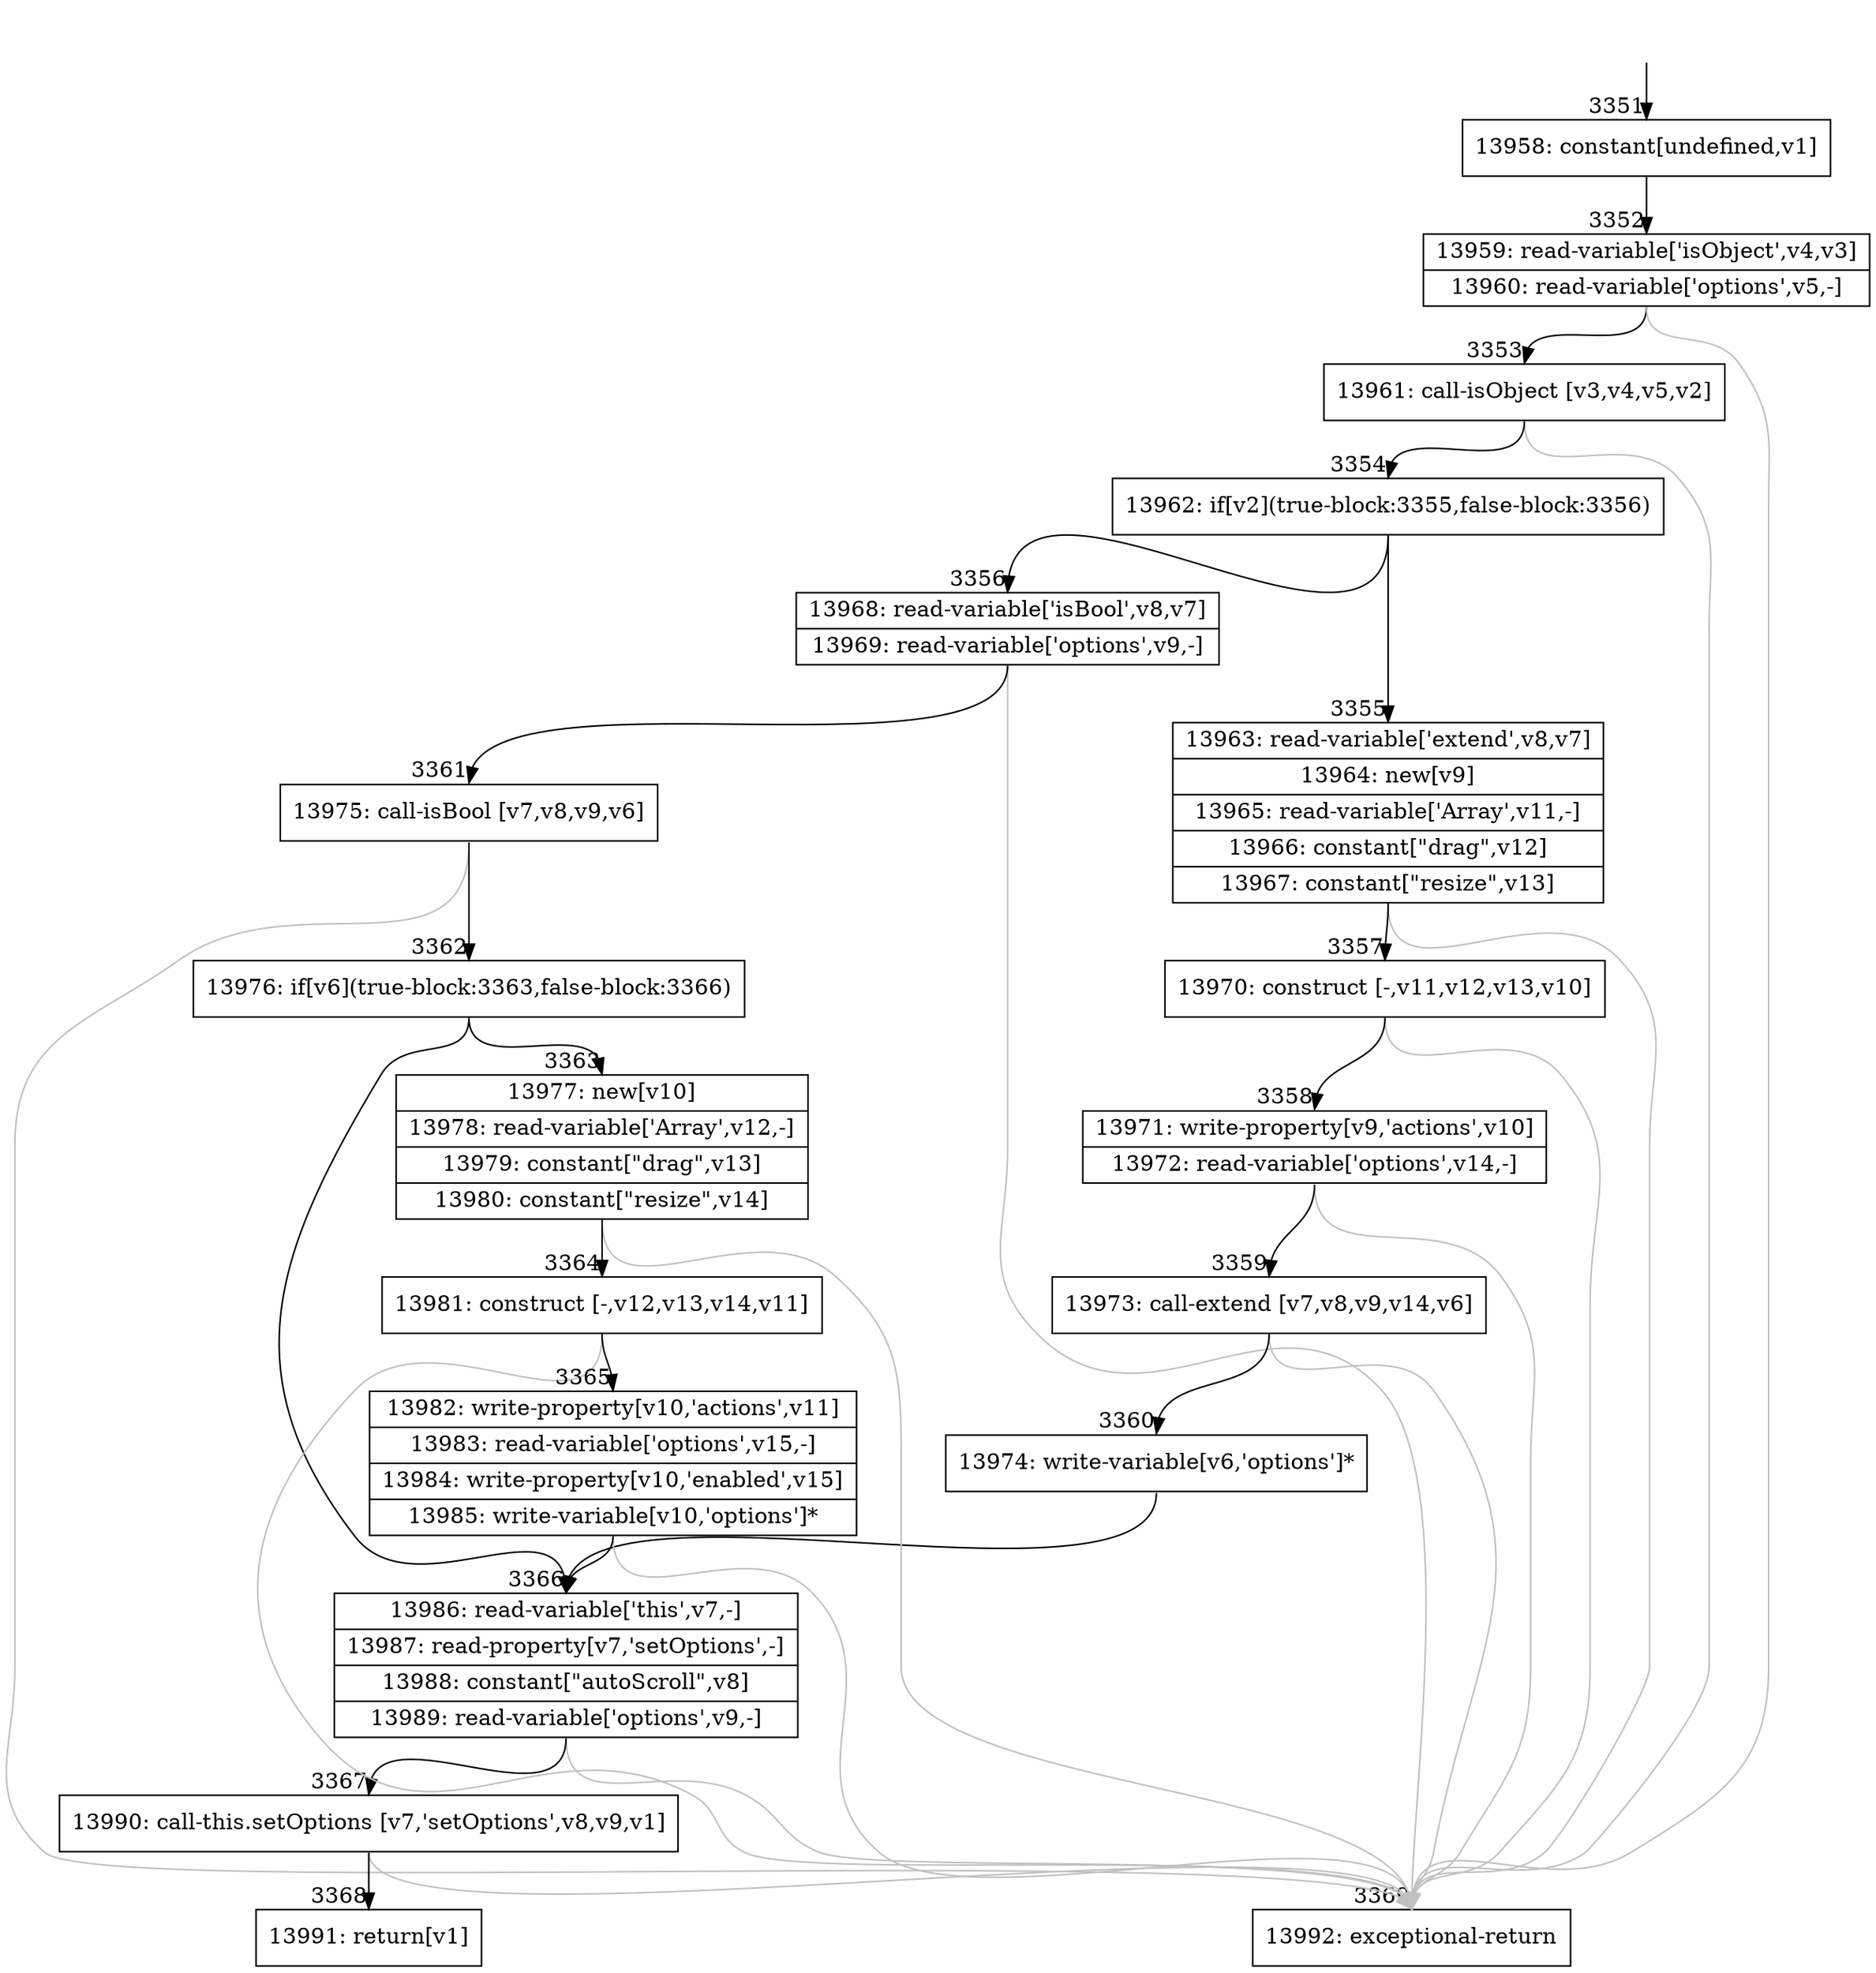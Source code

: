 digraph {
rankdir="TD"
BB_entry140[shape=none,label=""];
BB_entry140 -> BB3351 [tailport=s, headport=n, headlabel="    3351"]
BB3351 [shape=record label="{13958: constant[undefined,v1]}" ] 
BB3351 -> BB3352 [tailport=s, headport=n, headlabel="      3352"]
BB3352 [shape=record label="{13959: read-variable['isObject',v4,v3]|13960: read-variable['options',v5,-]}" ] 
BB3352 -> BB3353 [tailport=s, headport=n, headlabel="      3353"]
BB3352 -> BB3369 [tailport=s, headport=n, color=gray, headlabel="      3369"]
BB3353 [shape=record label="{13961: call-isObject [v3,v4,v5,v2]}" ] 
BB3353 -> BB3354 [tailport=s, headport=n, headlabel="      3354"]
BB3353 -> BB3369 [tailport=s, headport=n, color=gray]
BB3354 [shape=record label="{13962: if[v2](true-block:3355,false-block:3356)}" ] 
BB3354 -> BB3355 [tailport=s, headport=n, headlabel="      3355"]
BB3354 -> BB3356 [tailport=s, headport=n, headlabel="      3356"]
BB3355 [shape=record label="{13963: read-variable['extend',v8,v7]|13964: new[v9]|13965: read-variable['Array',v11,-]|13966: constant[\"drag\",v12]|13967: constant[\"resize\",v13]}" ] 
BB3355 -> BB3357 [tailport=s, headport=n, headlabel="      3357"]
BB3355 -> BB3369 [tailport=s, headport=n, color=gray]
BB3356 [shape=record label="{13968: read-variable['isBool',v8,v7]|13969: read-variable['options',v9,-]}" ] 
BB3356 -> BB3361 [tailport=s, headport=n, headlabel="      3361"]
BB3356 -> BB3369 [tailport=s, headport=n, color=gray]
BB3357 [shape=record label="{13970: construct [-,v11,v12,v13,v10]}" ] 
BB3357 -> BB3358 [tailport=s, headport=n, headlabel="      3358"]
BB3357 -> BB3369 [tailport=s, headport=n, color=gray]
BB3358 [shape=record label="{13971: write-property[v9,'actions',v10]|13972: read-variable['options',v14,-]}" ] 
BB3358 -> BB3359 [tailport=s, headport=n, headlabel="      3359"]
BB3358 -> BB3369 [tailport=s, headport=n, color=gray]
BB3359 [shape=record label="{13973: call-extend [v7,v8,v9,v14,v6]}" ] 
BB3359 -> BB3360 [tailport=s, headport=n, headlabel="      3360"]
BB3359 -> BB3369 [tailport=s, headport=n, color=gray]
BB3360 [shape=record label="{13974: write-variable[v6,'options']*}" ] 
BB3360 -> BB3366 [tailport=s, headport=n, headlabel="      3366"]
BB3361 [shape=record label="{13975: call-isBool [v7,v8,v9,v6]}" ] 
BB3361 -> BB3362 [tailport=s, headport=n, headlabel="      3362"]
BB3361 -> BB3369 [tailport=s, headport=n, color=gray]
BB3362 [shape=record label="{13976: if[v6](true-block:3363,false-block:3366)}" ] 
BB3362 -> BB3363 [tailport=s, headport=n, headlabel="      3363"]
BB3362 -> BB3366 [tailport=s, headport=n]
BB3363 [shape=record label="{13977: new[v10]|13978: read-variable['Array',v12,-]|13979: constant[\"drag\",v13]|13980: constant[\"resize\",v14]}" ] 
BB3363 -> BB3364 [tailport=s, headport=n, headlabel="      3364"]
BB3363 -> BB3369 [tailport=s, headport=n, color=gray]
BB3364 [shape=record label="{13981: construct [-,v12,v13,v14,v11]}" ] 
BB3364 -> BB3365 [tailport=s, headport=n, headlabel="      3365"]
BB3364 -> BB3369 [tailport=s, headport=n, color=gray]
BB3365 [shape=record label="{13982: write-property[v10,'actions',v11]|13983: read-variable['options',v15,-]|13984: write-property[v10,'enabled',v15]|13985: write-variable[v10,'options']*}" ] 
BB3365 -> BB3366 [tailport=s, headport=n]
BB3365 -> BB3369 [tailport=s, headport=n, color=gray]
BB3366 [shape=record label="{13986: read-variable['this',v7,-]|13987: read-property[v7,'setOptions',-]|13988: constant[\"autoScroll\",v8]|13989: read-variable['options',v9,-]}" ] 
BB3366 -> BB3367 [tailport=s, headport=n, headlabel="      3367"]
BB3366 -> BB3369 [tailport=s, headport=n, color=gray]
BB3367 [shape=record label="{13990: call-this.setOptions [v7,'setOptions',v8,v9,v1]}" ] 
BB3367 -> BB3368 [tailport=s, headport=n, headlabel="      3368"]
BB3367 -> BB3369 [tailport=s, headport=n, color=gray]
BB3368 [shape=record label="{13991: return[v1]}" ] 
BB3369 [shape=record label="{13992: exceptional-return}" ] 
//#$~ 4331
}
